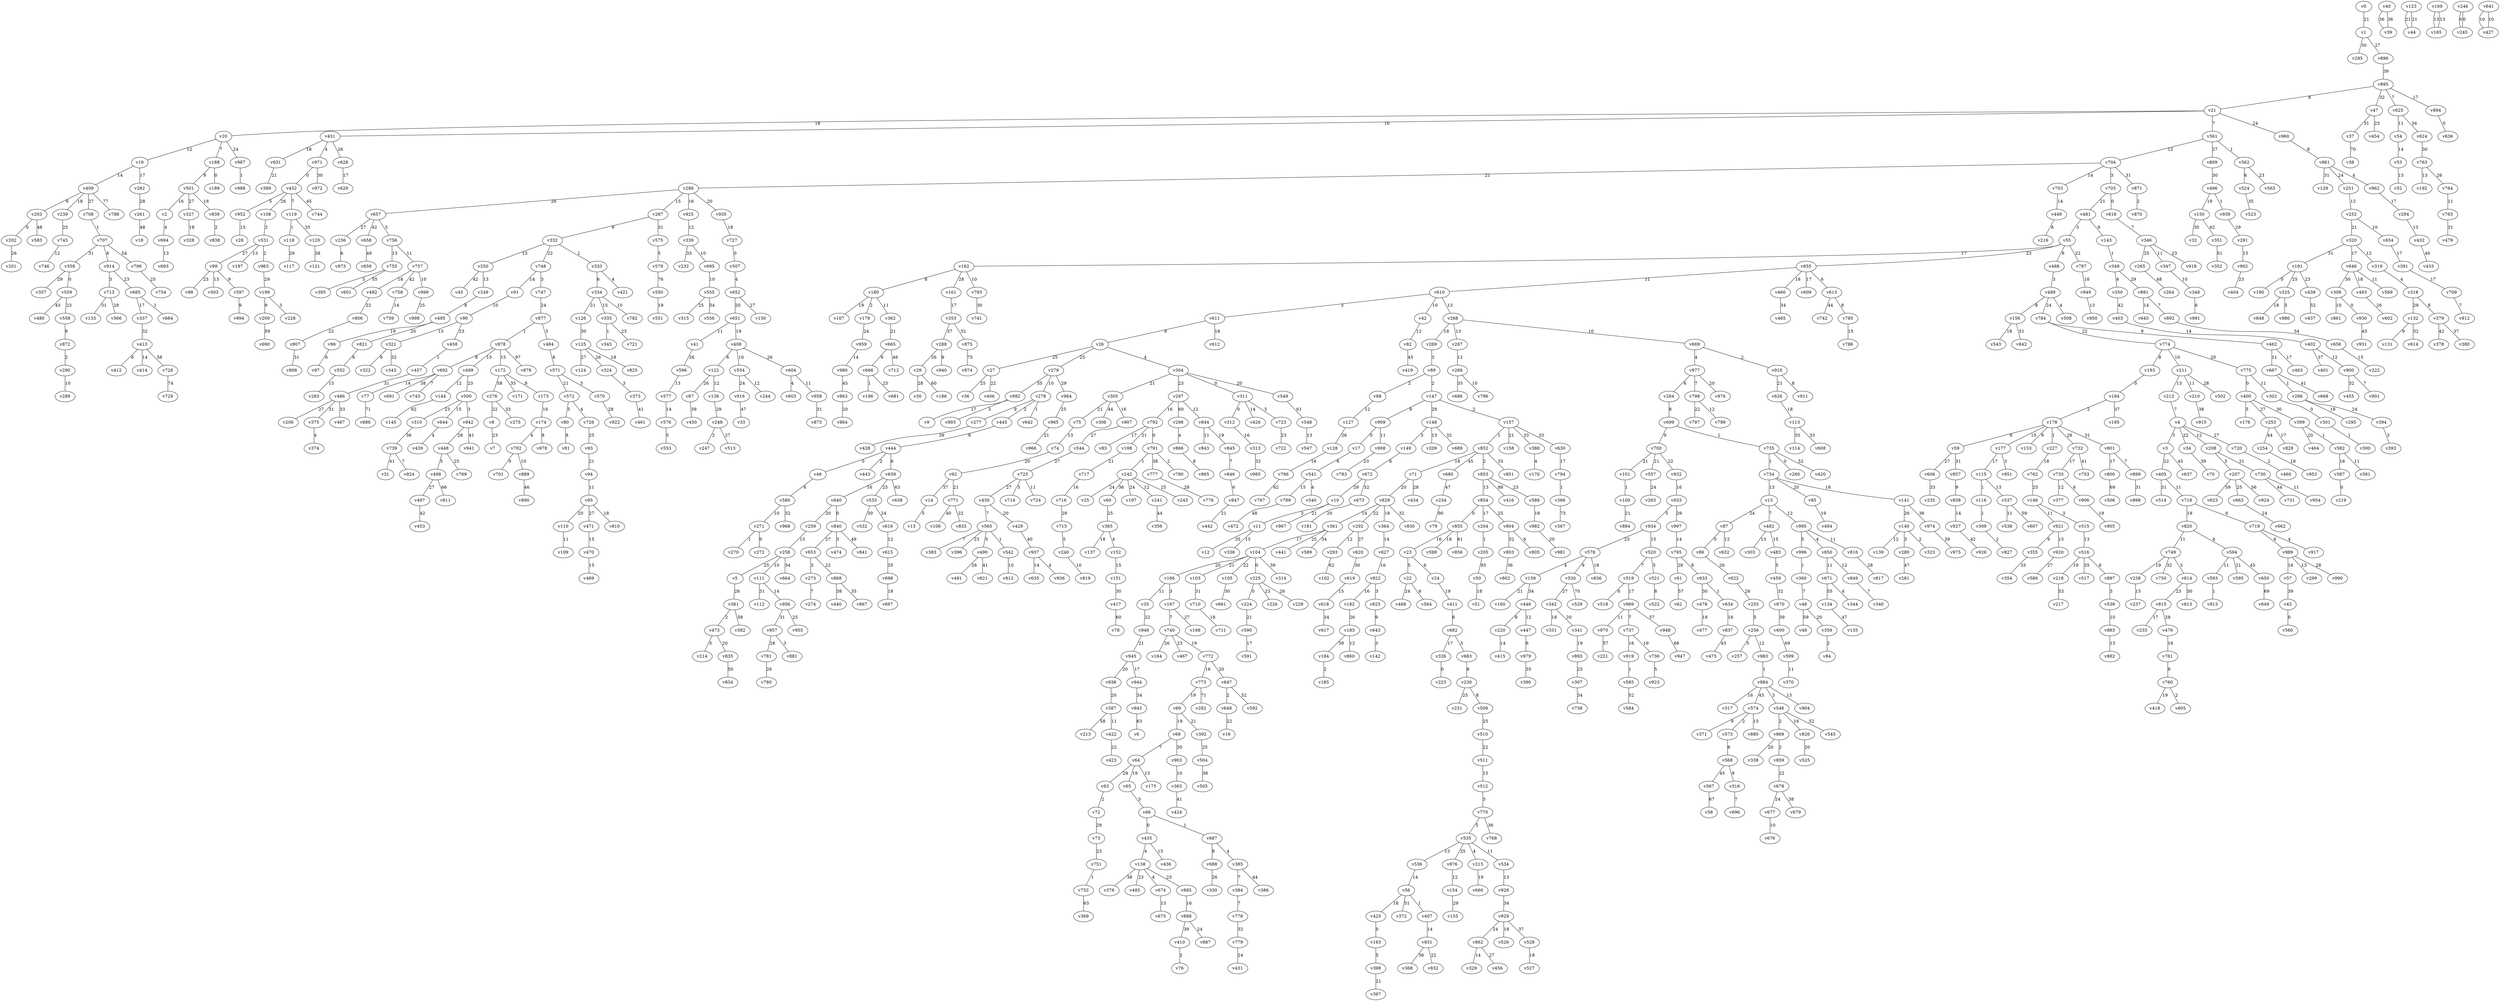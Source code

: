 graph gn1000_mst_p {
v0 -- v1 [label = "21"];
v501 -- v2 [label = "16"];
v4 -- v3 [label = "3"];
v212 -- v4 [label = "7"];
v258 -- v5 [label = "25"];
v943 -- v6 [label = "63"];
v8 -- v7 [label = "23"];
v276 -- v8 [label = "22"];
v992 -- v9 [label = "17"];
v672 -- v10 [label = "29"];
v10 -- v11 [label = "3"];
v11 -- v12 [label = "35"];
v14 -- v13 [label = "5"];
v92 -- v14 [label = "37"];
v734 -- v15 [label = "13"];
v648 -- v16 [label = "22"];
v909 -- v17 [label = "0"];
v261 -- v18 [label = "48"];
v20 -- v19 [label = "12"];
v21 -- v20 [label = "18"];
v895 -- v21 [label = "8"];
v23 -- v22 [label = "5"];
v855 -- v23 [label = "16"];
v23 -- v24 [label = "6"];
v242 -- v25 [label = "24"];
v611 -- v26 [label = "9"];
v26 -- v27 [label = "25"];
v952 -- v28 [label = "15"];
v288 -- v29 [label = "26"];
v29 -- v30 [label = "28"];
v739 -- v31 [label = "41"];
v150 -- v32 [label = "30"];
v916 -- v33 [label = "47"];
v4 -- v34 [label = "22"];
v166 -- v35 [label = "11"];
v27 -- v36 [label = "25"];
v47 -- v37 [label = "31"];
v37 -- v38 [label = "70"];
v40 -- v39 [label = "36"];
v39 -- v40 [label = "36"];
v651 -- v41 [label = "11"];
v610 -- v42 [label = "10"];
v57 -- v43 [label = "39"];
v123 -- v44 [label = "21"];
v250 -- v45 [label = "42"];
v444 -- v46 [label = "0"];
v895 -- v47 [label = "32"];
v360 -- v48 [label = "7"];
v48 -- v49 [label = "59"];
v205 -- v50 [label = "95"];
v50 -- v51 [label = "18"];
v53 -- v52 [label = "13"];
v54 -- v53 [label = "14"];
v625 -- v54 [label = "11"];
v481 -- v55 [label = "3"];
v536 -- v56 [label = "14"];
v989 -- v57 [label = "16"];
v567 -- v58 [label = "67"];
v178 -- v59 [label = "6"];
v242 -- v60 [label = "36"];
v795 -- v61 [label = "28"];
v61 -- v62 [label = "57"];
v64 -- v63 [label = "28"];
v68 -- v64 [label = "7"];
v64 -- v65 [label = "19"];
v65 -- v66 [label = "5"];
v122 -- v67 [label = "26"];
v69 -- v68 [label = "19"];
v773 -- v69 [label = "19"];
v34 -- v70 [label = "39"];
v852 -- v71 [label = "18"];
v63 -- v72 [label = "2"];
v72 -- v73 [label = "29"];
v75 -- v74 [label = "13"];
v305 -- v75 [label = "21"];
v410 -- v76 [label = "2"];
v692 -- v77 [label = "14"];
v417 -- v78 [label = "60"];
v234 -- v79 [label = "90"];
v572 -- v80 [label = "5"];
v80 -- v81 [label = "8"];
v42 -- v82 [label = "12"];
v792 -- v83 [label = "17"];
v359 -- v84 [label = "2"];
v734 -- v85 [label = "20"];
v87 -- v86 [label = "0"];
v15 -- v87 [label = "24"];
v89 -- v88 [label = "2"];
v269 -- v89 [label = "3"];
v91 -- v90 [label = "10"];
v748 -- v91 [label = "14"];
v74 -- v92 [label = "20"];
v726 -- v93 [label = "25"];
v93 -- v94 [label = "21"];
v94 -- v95 [label = "11"];
v495 -- v96 [label = "19"];
v96 -- v97 [label = "6"];
v99 -- v98 [label = "23"];
v531 -- v99 [label = "27"];
v101 -- v100 [label = "1"];
v700 -- v101 [label = "21"];
v293 -- v102 [label = "62"];
v104 -- v103 [label = "21"];
v361 -- v104 [label = "17"];
v104 -- v105 [label = "22"];
v771 -- v106 [label = "40"];
v180 -- v107 [label = "19"];
v452 -- v108 [label = "26"];
v110 -- v109 [label = "11"];
v95 -- v110 [label = "20"];
v258 -- v111 [label = "10"];
v111 -- v112 [label = "31"];
v626 -- v113 [label = "18"];
v113 -- v114 [label = "35"];
v177 -- v115 [label = "17"];
v115 -- v116 [label = "1"];
v118 -- v117 [label = "29"];
v119 -- v118 [label = "1"];
v452 -- v119 [label = "7"];
v119 -- v120 [label = "35"];
v120 -- v121 [label = "38"];
v408 -- v122 [label = "6"];
v44 -- v123 [label = "21"];
v125 -- v124 [label = "27"];
v126 -- v125 [label = "30"];
v334 -- v126 [label = "21"];
v88 -- v127 [label = "12"];
v127 -- v128 [label = "26"];
v961 -- v129 [label = "31"];
v652 -- v130 [label = "27"];
v132 -- v131 [label = "9"];
v318 -- v132 [label = "29"];
v713 -- v133 [label = "31"];
v671 -- v134 [label = "55"];
v134 -- v135 [label = "47"];
v122 -- v136 [label = "12"];
v365 -- v137 [label = "18"];
v435 -- v138 [label = "4"];
v140 -- v139 [label = "12"];
v141 -- v140 [label = "26"];
v734 -- v141 [label = "18"];
v643 -- v142 [label = "3"];
v481 -- v143 [label = "9"];
v499 -- v144 [label = "12"];
v144 -- v145 [label = "62"];
v762 -- v146 [label = "25"];
v89 -- v147 [label = "2"];
v147 -- v148 [label = "29"];
v148 -- v149 [label = "3"];
v496 -- v150 [label = "19"];
v152 -- v151 [label = "15"];
v365 -- v152 [label = "4"];
v178 -- v153 [label = "9"];
v876 -- v154 [label = "12"];
v154 -- v155 [label = "29"];
v489 -- v156 [label = "8"];
v147 -- v157 [label = "2"];
v157 -- v158 [label = "21"];
v578 -- v159 [label = "4"];
v159 -- v160 [label = "21"];
v162 -- v161 [label = "28"];
v55 -- v162 [label = "17"];
v425 -- v163 [label = "0"];
v740 -- v164 [label = "26"];
v169 -- v165 [label = "13"];
v104 -- v166 [label = "20"];
v166 -- v167 [label = "3"];
v167 -- v168 [label = "27"];
v165 -- v169 [label = "13"];
v388 -- v170 [label = "4"];
v172 -- v171 [label = "35"];
v878 -- v172 [label = "15"];
v172 -- v173 [label = "8"];
v173 -- v174 [label = "16"];
v64 -- v175 [label = "13"];
v400 -- v176 [label = "5"];
v178 -- v177 [label = "15"];
v194 -- v178 [label = "2"];
v180 -- v179 [label = "2"];
v162 -- v180 [label = "8"];
v673 -- v181 [label = "20"];
v822 -- v182 [label = "16"];
v182 -- v183 [label = "26"];
v183 -- v184 [label = "39"];
v184 -- v185 [label = "2"];
v29 -- v186 [label = "60"];
v531 -- v187 [label = "13"];
v20 -- v188 [label = "7"];
v188 -- v189 [label = "0"];
v191 -- v190 [label = "0"];
v320 -- v191 [label = "31"];
v763 -- v192 [label = "13"];
v774 -- v193 [label = "8"];
v193 -- v194 [label = "0"];
v194 -- v195 [label = "37"];
v666 -- v196 [label = "1"];
v242 -- v197 [label = "24"];
v792 -- v198 [label = "21"];
v963 -- v199 [label = "29"];
v199 -- v200 [label = "9"];
v202 -- v201 [label = "26"];
v203 -- v202 [label = "0"];
v409 -- v203 [label = "6"];
v854 -- v204 [label = "17"];
v204 -- v205 [label = "1"];
v486 -- v206 [label = "27"];
v208 -- v207 [label = "5"];
v4 -- v208 [label = "12"];
v148 -- v209 [label = "13"];
v211 -- v210 [label = "11"];
v774 -- v211 [label = "10"];
v211 -- v212 [label = "13"];
v387 -- v213 [label = "58"];
v473 -- v214 [label = "3"];
v535 -- v215 [label = "4"];
v449 -- v216 [label = "8"];
v218 -- v217 [label = "53"];
v516 -- v218 [label = "19"];
v587 -- v219 [label = "0"];
v446 -- v220 [label = "8"];
v970 -- v221 [label = "57"];
v656 -- v222 [label = "15"];
v326 -- v223 [label = "0"];
v225 -- v224 [label = "0"];
v104 -- v225 [label = "0"];
v225 -- v226 [label = "23"];
v178 -- v227 [label = "1"];
v199 -- v228 [label = "3"];
v225 -- v229 [label = "26"];
v683 -- v230 [label = "8"];
v230 -- v231 [label = "25"];
v339 -- v232 [label = "33"];
v815 -- v233 [label = "17"];
v680 -- v234 [label = "47"];
v606 -- v235 [label = "33"];
v657 -- v236 [label = "27"];
v238 -- v237 [label = "15"];
v749 -- v238 [label = "19"];
v409 -- v239 [label = "18"];
v715 -- v240 [label = "5"];
v242 -- v241 [label = "12"];
v791 -- v242 [label = "1"];
v242 -- v243 [label = "25"];
v554 -- v244 [label = "12"];
v246 -- v245 [label = "0"];
v245 -- v246 [label = "0"];
v248 -- v247 [label = "2"];
v136 -- v248 [label = "29"];
v250 -- v249 [label = "13"];
v332 -- v250 [label = "13"];
v961 -- v251 [label = "24"];
v251 -- v252 [label = "12"];
v400 -- v253 [label = "27"];
v253 -- v254 [label = "44"];
v622 -- v255 [label = "26"];
v255 -- v256 [label = "5"];
v256 -- v257 [label = "5"];
v259 -- v258 [label = "15"];
v640 -- v259 [label = "20"];
v735 -- v260 [label = "0"];
v262 -- v261 [label = "28"];
v19 -- v262 [label = "17"];
v557 -- v263 [label = "24"];
v265 -- v264 [label = "48"];
v346 -- v265 [label = "25"];
v267 -- v266 [label = "12"];
v268 -- v267 [label = "13"];
v610 -- v268 [label = "13"];
v268 -- v269 [label = "18"];
v271 -- v270 [label = "1"];
v580 -- v271 [label = "10"];
v271 -- v272 [label = "9"];
v653 -- v273 [label = "3"];
v273 -- v274 [label = "7"];
v276 -- v275 [label = "33"];
v172 -- v276 [label = "58"];
v278 -- v277 [label = "9"];
v279 -- v278 [label = "10"];
v26 -- v279 [label = "25"];
v140 -- v280 [label = "3"];
v280 -- v281 [label = "47"];
v773 -- v282 [label = "71"];
v552 -- v283 [label = "15"];
v977 -- v284 [label = "6"];
v1 -- v285 [label = "30"];
v704 -- v286 [label = "21"];
v286 -- v287 [label = "15"];
v353 -- v288 [label = "37"];
v290 -- v289 [label = "10"];
v872 -- v290 [label = "2"];
v939 -- v291 [label = "29"];
v829 -- v292 [label = "22"];
v292 -- v293 [label = "12"];
v962 -- v294 [label = "17"];
v296 -- v295 [label = "18"];
v667 -- v296 [label = "1"];
v304 -- v297 [label = "23"];
v297 -- v298 [label = "60"];
v989 -- v299 [label = "13"];
v301 -- v300 [label = "1"];
v302 -- v301 [label = "0"];
v775 -- v302 [label = "11"];
v482 -- v303 [label = "13"];
v26 -- v304 [label = "4"];
v304 -- v305 [label = "21"];
v305 -- v306 [label = "44"];
v893 -- v307 [label = "25"];
v646 -- v308 [label = "30"];
v116 -- v309 [label = "1"];
v500 -- v310 [label = "23"];
v304 -- v311 [label = "0"];
v311 -- v312 [label = "0"];
v312 -- v313 [label = "16"];
v104 -- v314 [label = "39"];
v555 -- v315 [label = "25"];
v568 -- v316 [label = "9"];
v984 -- v317 [label = "16"];
v319 -- v318 [label = "4"];
v320 -- v319 [label = "12"];
v252 -- v320 [label = "21"];
v90 -- v321 [label = "13"];
v321 -- v322 [label = "6"];
v140 -- v323 [label = "2"];
v125 -- v324 [label = "26"];
v191 -- v325 [label = "25"];
v682 -- v326 [label = "17"];
v501 -- v327 [label = "27"];
v327 -- v328 [label = "18"];
v862 -- v329 [label = "14"];
v688 -- v330 [label = "26"];
v342 -- v331 [label = "18"];
v287 -- v332 [label = "9"];
v332 -- v333 [label = "1"];
v333 -- v334 [label = "6"];
v334 -- v335 [label = "15"];
v11 -- v336 [label = "15"];
v685 -- v337 [label = "17"];
v869 -- v338 [label = "20"];
v925 -- v339 [label = "12"];
v849 -- v340 [label = "7"];
v342 -- v341 [label = "20"];
v530 -- v342 [label = "27"];
v321 -- v343 [label = "32"];
v671 -- v344 [label = "4"];
v335 -- v345 [label = "1"];
v818 -- v346 [label = "7"];
v346 -- v347 [label = "11"];
v347 -- v348 [label = "10"];
v143 -- v349 [label = "1"];
v349 -- v350 [label = "6"];
v150 -- v351 [label = "62"];
v351 -- v352 [label = "51"];
v161 -- v353 [label = "17"];
v355 -- v354 [label = "33"];
v921 -- v355 [label = "9"];
v241 -- v356 [label = "44"];
v358 -- v357 [label = "29"];
v707 -- v358 [label = "31"];
v48 -- v359 [label = "20"];
v996 -- v360 [label = "1"];
v829 -- v361 [label = "14"];
v180 -- v362 [label = "11"];
v903 -- v363 [label = "10"];
v829 -- v364 [label = "18"];
v60 -- v365 [label = "25"];
v794 -- v366 [label = "1"];
v366 -- v367 [label = "73"];
v831 -- v368 [label = "36"];
v752 -- v369 [label = "63"];
v599 -- v370 [label = "11"];
v574 -- v371 [label = "9"];
v56 -- v372 [label = "51"];
v324 -- v373 [label = "3"];
v375 -- v374 [label = "4"];
v486 -- v375 [label = "31"];
v138 -- v376 [label = "38"];
v733 -- v377 [label = "12"];
v379 -- v378 [label = "42"];
v318 -- v379 [label = "8"];
v379 -- v380 [label = "37"];
v5 -- v381 [label = "26"];
v381 -- v382 [label = "58"];
v565 -- v383 [label = "7"];
v385 -- v384 [label = "7"];
v687 -- v385 [label = "4"];
v385 -- v386 [label = "44"];
v938 -- v387 [label = "20"];
v157 -- v388 [label = "33"];
v631 -- v389 [label = "21"];
v979 -- v390 [label = "35"];
v654 -- v391 [label = "17"];
v69 -- v392 [label = "21"];
v394 -- v393 [label = "3"];
v296 -- v394 [label = "24"];
v755 -- v395 [label = "5"];
v565 -- v396 [label = "23"];
v398 -- v397 [label = "21"];
v163 -- v398 [label = "5"];
v400 -- v399 [label = "30"];
v775 -- v400 [label = "0"];
v402 -- v401 [label = "37"];
v403 -- v402 [label = "14"];
v350 -- v403 [label = "42"];
v902 -- v404 [label = "23"];
v3 -- v405 [label = "22"];
v27 -- v406 [label = "22"];
v56 -- v407 [label = "1"];
v651 -- v408 [label = "19"];
v19 -- v409 [label = "14"];
v888 -- v410 [label = "39"];
v24 -- v411 [label = "19"];
v413 -- v412 [label = "6"];
v337 -- v413 [label = "32"];
v413 -- v414 [label = "14"];
v220 -- v415 [label = "14"];
v853 -- v416 [label = "88"];
v151 -- v417 [label = "30"];
v760 -- v418 [label = "19"];
v82 -- v419 [label = "45"];
v735 -- v420 [label = "52"];
v333 -- v421 [label = "4"];
v387 -- v422 [label = "11"];
v422 -- v423 [label = "22"];
v363 -- v424 [label = "41"];
v56 -- v425 [label = "18"];
v311 -- v426 [label = "14"];
v641 -- v427 [label = "10"];
v277 -- v428 [label = "39"];
v430 -- v429 [label = "20"];
v725 -- v430 [label = "27"];
v779 -- v431 [label = "24"];
v294 -- v432 [label = "13"];
v432 -- v433 [label = "40"];
v71 -- v434 [label = "28"];
v66 -- v435 [label = "0"];
v435 -- v436 [label = "15"];
v438 -- v437 [label = "52"];
v191 -- v438 [label = "23"];
v644 -- v439 [label = "4"];
v868 -- v440 [label = "38"];
v361 -- v441 [label = "25"];
v847 -- v442 [label = "21"];
v444 -- v443 [label = "2"];
v445 -- v444 [label = "6"];
v278 -- v445 [label = "2"];
v159 -- v446 [label = "34"];
v446 -- v447 [label = "12"];
v942 -- v448 [label = "28"];
v703 -- v449 [label = "14"];
v67 -- v450 [label = "39"];
v21 -- v451 [label = "16"];
v971 -- v452 [label = "0"];
v497 -- v453 [label = "42"];
v47 -- v454 [label = "23"];
v900 -- v455 [label = "32"];
v862 -- v456 [label = "27"];
v458 -- v457 [label = "1"];
v90 -- v458 [label = "23"];
v483 -- v459 [label = "5"];
v720 -- v460 [label = "2"];
v373 -- v461 [label = "41"];
v784 -- v462 [label = "9"];
v462 -- v463 [label = "17"];
v399 -- v464 [label = "20"];
v466 -- v465 [label = "34"];
v655 -- v466 [label = "18"];
v740 -- v467 [label = "23"];
v22 -- v468 [label = "24"];
v470 -- v469 [label = "15"];
v471 -- v470 [label = "15"];
v95 -- v471 [label = "27"];
v789 -- v472 [label = "48"];
v381 -- v473 [label = "2"];
v840 -- v474 [label = "3"];
v837 -- v475 [label = "43"];
v815 -- v476 [label = "28"];
v478 -- v477 [label = "18"];
v633 -- v478 [label = "30"];
v765 -- v479 [label = "31"];
v559 -- v480 [label = "43"];
v705 -- v481 [label = "21"];
v15 -- v482 [label = "7"];
v482 -- v483 [label = "15"];
v877 -- v484 [label = "3"];
v138 -- v485 [label = "23"];
v457 -- v486 [label = "31"];
v486 -- v487 [label = "33"];
v55 -- v488 [label = "8"];
v488 -- v489 [label = "3"];
v565 -- v490 [label = "5"];
v490 -- v491 [label = "26"];
v757 -- v492 [label = "18"];
v646 -- v493 [label = "18"];
v85 -- v494 [label = "19"];
v249 -- v495 [label = "8"];
v809 -- v496 [label = "30"];
v498 -- v497 [label = "27"];
v448 -- v498 [label = "5"];
v878 -- v499 [label = "15"];
v499 -- v500 [label = "23"];
v188 -- v501 [label = "9"];
v211 -- v502 [label = "28"];
v99 -- v503 [label = "13"];
v392 -- v504 [label = "25"];
v504 -- v505 [label = "38"];
v800 -- v506 [label = "69"];
v727 -- v507 [label = "0"];
v489 -- v508 [label = "4"];
v230 -- v509 [label = "8"];
v509 -- v510 [label = "25"];
v510 -- v511 [label = "22"];
v511 -- v512 [label = "15"];
v248 -- v513 [label = "27"];
v405 -- v514 [label = "31"];
v146 -- v515 [label = "3"];
v515 -- v516 [label = "13"];
v516 -- v517 [label = "35"];
v519 -- v518 [label = "6"];
v520 -- v519 [label = "7"];
v934 -- v520 [label = "15"];
v520 -- v521 [label = "5"];
v521 -- v522 [label = "8"];
v524 -- v523 [label = "35"];
v562 -- v524 [label = "6"];
v826 -- v525 [label = "20"];
v929 -- v526 [label = "18"];
v528 -- v527 [label = "18"];
v929 -- v528 [label = "37"];
v530 -- v529 [label = "70"];
v578 -- v530 [label = "9"];
v108 -- v531 [label = "2"];
v533 -- v532 [label = "30"];
v639 -- v533 [label = "25"];
v535 -- v534 [label = "11"];
v770 -- v535 [label = "5"];
v535 -- v536 [label = "13"];
v115 -- v537 [label = "13"];
v537 -- v538 [label = "11"];
v897 -- v539 [label = "3"];
v541 -- v540 [label = "4"];
v17 -- v541 [label = "6"];
v565 -- v542 [label = "1"];
v156 -- v543 [label = "18"];
v907 -- v544 [label = "27"];
v546 -- v545 [label = "52"];
v984 -- v546 [label = "3"];
v548 -- v547 [label = "13"];
v549 -- v548 [label = "61"];
v304 -- v549 [label = "20"];
v579 -- v550 [label = "76"];
v550 -- v551 [label = "19"];
v821 -- v552 [label = "6"];
v576 -- v553 [label = "5"];
v408 -- v554 [label = "10"];
v695 -- v555 [label = "10"];
v555 -- v556 [label = "54"];
v700 -- v557 [label = "21"];
v559 -- v558 [label = "23"];
v358 -- v559 [label = "0"];
v43 -- v560 [label = "0"];
v21 -- v561 [label = "7"];
v561 -- v562 [label = "1"];
v562 -- v563 [label = "23"];
v22 -- v564 [label = "6"];
v430 -- v565 [label = "7"];
v713 -- v566 [label = "29"];
v568 -- v567 [label = "45"];
v573 -- v568 [label = "6"];
v646 -- v569 [label = "11"];
v571 -- v570 [label = "5"];
v484 -- v571 [label = "8"];
v571 -- v572 [label = "21"];
v574 -- v573 [label = "2"];
v984 -- v574 [label = "43"];
v287 -- v575 [label = "31"];
v577 -- v576 [label = "14"];
v596 -- v577 [label = "13"];
v934 -- v578 [label = "23"];
v575 -- v579 [label = "5"];
v46 -- v580 [label = "6"];
v582 -- v581 [label = "11"];
v399 -- v582 [label = "1"];
v203 -- v583 [label = "48"];
v585 -- v584 [label = "52"];
v919 -- v585 [label = "1"];
v920 -- v586 [label = "27"];
v582 -- v587 [label = "16"];
v853 -- v588 [label = "23"];
v361 -- v589 [label = "34"];
v224 -- v590 [label = "21"];
v590 -- v591 [label = "17"];
v647 -- v592 [label = "52"];
v594 -- v593 [label = "11"];
v820 -- v594 [label = "4"];
v594 -- v595 [label = "21"];
v41 -- v596 [label = "26"];
v99 -- v597 [label = "9"];
v855 -- v598 [label = "18"];
v600 -- v599 [label = "69"];
v670 -- v600 [label = "39"];
v755 -- v601 [label = "55"];
v493 -- v602 [label = "26"];
v604 -- v603 [label = "4"];
v408 -- v604 [label = "26"];
v760 -- v605 [label = "2"];
v59 -- v606 [label = "27"];
v537 -- v607 [label = "59"];
v113 -- v608 [label = "33"];
v655 -- v609 [label = "17"];
v655 -- v610 [label = "11"];
v610 -- v611 [label = "3"];
v611 -- v612 [label = "18"];
v655 -- v613 [label = "6"];
v132 -- v614 [label = "32"];
v616 -- v615 [label = "12"];
v533 -- v616 [label = "24"];
v618 -- v617 [label = "34"];
v619 -- v618 [label = "15"];
v620 -- v619 [label = "30"];
v292 -- v620 [label = "27"];
v490 -- v621 [label = "41"];
v86 -- v622 [label = "26"];
v207 -- v623 [label = "59"];
v625 -- v624 [label = "34"];
v895 -- v625 [label = "7"];
v910 -- v626 [label = "21"];
v364 -- v627 [label = "14"];
v451 -- v628 [label = "26"];
v628 -- v629 [label = "17"];
v157 -- v630 [label = "33"];
v451 -- v631 [label = "18"];
v87 -- v632 [label = "12"];
v795 -- v633 [label = "8"];
v633 -- v634 [label = "1"];
v937 -- v635 [label = "14"];
v894 -- v636 [label = "0"];
v3 -- v637 [label = "45"];
v639 -- v638 [label = "63"];
v444 -- v639 [label = "6"];
v639 -- v640 [label = "16"];
v427 -- v641 [label = "10"];
v278 -- v642 [label = "1"];
v823 -- v643 [label = "9"];
v500 -- v644 [label = "15"];
v891 -- v645 [label = "14"];
v320 -- v646 [label = "17"];
v772 -- v647 [label = "20"];
v647 -- v648 [label = "2"];
v650 -- v649 [label = "69"];
v594 -- v650 [label = "45"];
v652 -- v651 [label = "20"];
v507 -- v652 [label = "4"];
v840 -- v653 [label = "27"];
v252 -- v654 [label = "10"];
v55 -- v655 [label = "23"];
v892 -- v656 [label = "34"];
v286 -- v657 [label = "26"];
v657 -- v658 [label = "42"];
v658 -- v659 [label = "49"];
v215 -- v660 [label = "19"];
v105 -- v661 [label = "30"];
v663 -- v662 [label = "24"];
v207 -- v663 [label = "25"];
v258 -- v664 [label = "34"];
v362 -- v665 [label = "21"];
v665 -- v666 [label = "9"];
v462 -- v667 [label = "11"];
v667 -- v668 [label = "41"];
v268 -- v669 [label = "10"];
v459 -- v670 [label = "32"];
v850 -- v671 [label = "11"];
v149 -- v672 [label = "6"];
v672 -- v673 [label = "32"];
v138 -- v674 [label = "4"];
v674 -- v675 [label = "13"];
v677 -- v676 [label = "10"];
v678 -- v677 [label = "24"];
v859 -- v678 [label = "22"];
v678 -- v679 [label = "38"];
v852 -- v680 [label = "45"];
v666 -- v681 [label = "25"];
v411 -- v682 [label = "6"];
v682 -- v683 [label = "5"];
v685 -- v684 [label = "1"];
v914 -- v685 [label = "23"];
v266 -- v686 [label = "35"];
v66 -- v687 [label = "1"];
v687 -- v688 [label = "8"];
v148 -- v689 [label = "32"];
v200 -- v690 [label = "59"];
v692 -- v691 [label = "38"];
v878 -- v692 [label = "8"];
v694 -- v693 [label = "13"];
v2 -- v694 [label = "4"];
v339 -- v695 [label = "10"];
v316 -- v696 [label = "7"];
v698 -- v697 [label = "18"];
v615 -- v698 [label = "35"];
v284 -- v699 [label = "8"];
v699 -- v700 [label = "9"];
v702 -- v701 [label = "0"];
v174 -- v702 [label = "4"];
v704 -- v703 [label = "14"];
v561 -- v704 [label = "12"];
v704 -- v705 [label = "3"];
v707 -- v706 [label = "54"];
v708 -- v707 [label = "1"];
v409 -- v708 [label = "27"];
v391 -- v709 [label = "17"];
v103 -- v710 [label = "31"];
v710 -- v711 [label = "18"];
v665 -- v712 [label = "46"];
v914 -- v713 [label = "3"];
v725 -- v714 [label = "5"];
v716 -- v715 [label = "29"];
v717 -- v716 [label = "16"];
v198 -- v717 [label = "21"];
v405 -- v718 [label = "11"];
v718 -- v719 [label = "6"];
v4 -- v720 [label = "27"];
v335 -- v721 [label = "23"];
v723 -- v722 [label = "23"];
v311 -- v723 [label = "5"];
v725 -- v724 [label = "11"];
v544 -- v725 [label = "27"];
v572 -- v726 [label = "4"];
v935 -- v727 [label = "18"];
v413 -- v728 [label = "58"];
v728 -- v729 [label = "74"];
v208 -- v730 [label = "31"];
v730 -- v731 [label = "44"];
v178 -- v732 [label = "28"];
v732 -- v733 [label = "17"];
v735 -- v734 [label = "1"];
v699 -- v735 [label = "1"];
v737 -- v736 [label = "19"];
v969 -- v737 [label = "7"];
v307 -- v738 [label = "34"];
v310 -- v739 [label = "36"];
v167 -- v740 [label = "7"];
v793 -- v741 [label = "30"];
v613 -- v742 [label = "44"];
v692 -- v743 [label = "7"];
v452 -- v744 [label = "45"];
v239 -- v745 [label = "25"];
v745 -- v746 [label = "12"];
v748 -- v747 [label = "3"];
v332 -- v748 [label = "22"];
v820 -- v749 [label = "11"];
v749 -- v750 [label = "32"];
v73 -- v751 [label = "23"];
v751 -- v752 [label = "1"];
v732 -- v753 [label = "41"];
v706 -- v754 [label = "25"];
v756 -- v755 [label = "13"];
v657 -- v756 [label = "5"];
v756 -- v757 [label = "11"];
v757 -- v758 [label = "42"];
v758 -- v759 [label = "14"];
v761 -- v760 [label = "9"];
v476 -- v761 [label = "16"];
v227 -- v762 [label = "18"];
v624 -- v763 [label = "30"];
v763 -- v764 [label = "26"];
v764 -- v765 [label = "11"];
v128 -- v766 [label = "16"];
v766 -- v767 [label = "62"];
v770 -- v768 [label = "36"];
v448 -- v769 [label = "25"];
v512 -- v770 [label = "3"];
v92 -- v771 [label = "21"];
v740 -- v772 [label = "19"];
v772 -- v773 [label = "16"];
v784 -- v774 [label = "22"];
v774 -- v775 [label = "20"];
v777 -- v776 [label = "28"];
v791 -- v777 [label = "38"];
v384 -- v778 [label = "7"];
v778 -- v779 [label = "32"];
v781 -- v780 [label = "26"];
v957 -- v781 [label = "28"];
v334 -- v782 [label = "10"];
v908 -- v783 [label = "23"];
v489 -- v784 [label = "24"];
v613 -- v785 [label = "8"];
v785 -- v786 [label = "15"];
v55 -- v787 [label = "22"];
v409 -- v788 [label = "77"];
v541 -- v789 [label = "15"];
v791 -- v790 [label = "2"];
v792 -- v791 [label = "0"];
v297 -- v792 [label = "16"];
v162 -- v793 [label = "10"];
v630 -- v794 [label = "17"];
v997 -- v795 [label = "14"];
v266 -- v796 [label = "10"];
v798 -- v797 [label = "22"];
v977 -- v798 [label = "7"];
v798 -- v799 [label = "12"];
v801 -- v800 [label = "17"];
v178 -- v801 [label = "31"];
v803 -- v802 [label = "36"];
v804 -- v803 [label = "32"];
v854 -- v804 [label = "25"];
v804 -- v805 [label = "6"];
v492 -- v806 [label = "22"];
v806 -- v807 [label = "23"];
v807 -- v808 [label = "31"];
v561 -- v809 [label = "27"];
v95 -- v810 [label = "18"];
v498 -- v811 [label = "66"];
v542 -- v812 [label = "10"];
v814 -- v813 [label = "30"];
v749 -- v814 [label = "3"];
v814 -- v815 [label = "23"];
v995 -- v816 [label = "11"];
v816 -- v817 [label = "28"];
v705 -- v818 [label = "0"];
v240 -- v819 [label = "10"];
v718 -- v820 [label = "19"];
v495 -- v821 [label = "20"];
v627 -- v822 [label = "16"];
v822 -- v823 [label = "3"];
v739 -- v824 [label = "7"];
v125 -- v825 [label = "18"];
v546 -- v826 [label = "16"];
v309 -- v827 [label = "2"];
v253 -- v828 [label = "17"];
v71 -- v829 [label = "20"];
v829 -- v830 [label = "32"];
v407 -- v831 [label = "14"];
v831 -- v832 [label = "22"];
v771 -- v833 [label = "22"];
v835 -- v834 [label = "50"];
v473 -- v835 [label = "20"];
v578 -- v836 [label = "18"];
v634 -- v837 [label = "16"];
v839 -- v838 [label = "2"];
v501 -- v839 [label = "18"];
v640 -- v840 [label = "0"];
v840 -- v841 [label = "49"];
v156 -- v842 [label = "51"];
v844 -- v843 [label = "11"];
v297 -- v844 [label = "12"];
v844 -- v845 [label = "19"];
v845 -- v846 [label = "7"];
v846 -- v847 [label = "6"];
v325 -- v848 [label = "18"];
v850 -- v849 [label = "12"];
v995 -- v850 [label = "4"];
v852 -- v851 [label = "33"];
v157 -- v852 [label = "1"];
v852 -- v853 [label = "2"];
v853 -- v854 [label = "13"];
v854 -- v855 [label = "0"];
v855 -- v856 [label = "61"];
v59 -- v857 [label = "31"];
v857 -- v858 [label = "9"];
v869 -- v859 [label = "2"];
v183 -- v860 [label = "12"];
v308 -- v861 [label = "10"];
v929 -- v862 [label = "24"];
v980 -- v863 [label = "45"];
v863 -- v864 [label = "20"];
v866 -- v865 [label = "8"];
v298 -- v866 [label = "4"];
v868 -- v867 [label = "35"];
v653 -- v868 [label = "22"];
v546 -- v869 [label = "2"];
v871 -- v870 [label = "2"];
v704 -- v871 [label = "31"];
v558 -- v872 [label = "9"];
v958 -- v873 [label = "31"];
v875 -- v874 [label = "75"];
v353 -- v875 [label = "32"];
v535 -- v876 [label = "25"];
v747 -- v877 [label = "24"];
v877 -- v878 [label = "1"];
v878 -- v879 [label = "97"];
v574 -- v880 [label = "15"];
v957 -- v881 [label = "3"];
v883 -- v882 [label = "13"];
v539 -- v883 [label = "10"];
v100 -- v884 [label = "21"];
v138 -- v885 [label = "23"];
v77 -- v886 [label = "71"];
v888 -- v887 [label = "24"];
v885 -- v888 [label = "16"];
v702 -- v889 [label = "10"];
v889 -- v890 [label = "46"];
v349 -- v891 [label = "29"];
v891 -- v892 [label = "7"];
v341 -- v893 [label = "19"];
v895 -- v894 [label = "17"];
v896 -- v895 [label = "39"];
v1 -- v896 [label = "27"];
v516 -- v897 [label = "6"];
v899 -- v898 [label = "31"];
v801 -- v899 [label = "7"];
v402 -- v900 [label = "12"];
v900 -- v901 [label = "7"];
v291 -- v902 [label = "15"];
v68 -- v903 [label = "30"];
v984 -- v904 [label = "13"];
v906 -- v905 [label = "19"];
v733 -- v906 [label = "6"];
v305 -- v907 [label = "16"];
v909 -- v908 [label = "11"];
v147 -- v909 [label = "9"];
v669 -- v910 [label = "2"];
v910 -- v911 [label = "8"];
v709 -- v912 [label = "7"];
v593 -- v913 [label = "1"];
v707 -- v914 [label = "8"];
v210 -- v915 [label = "38"];
v554 -- v916 [label = "24"];
v719 -- v917 [label = "4"];
v346 -- v918 [label = "23"];
v737 -- v919 [label = "16"];
v921 -- v920 [label = "15"];
v146 -- v921 [label = "11"];
v570 -- v922 [label = "28"];
v736 -- v923 [label = "5"];
v207 -- v924 [label = "56"];
v286 -- v925 [label = "16"];
v927 -- v926 [label = "42"];
v858 -- v927 [label = "14"];
v534 -- v928 [label = "13"];
v928 -- v929 [label = "34"];
v308 -- v930 [label = "0"];
v930 -- v931 [label = "45"];
v700 -- v932 [label = "22"];
v932 -- v933 [label = "16"];
v933 -- v934 [label = "5"];
v286 -- v935 [label = "20"];
v937 -- v936 [label = "4"];
v429 -- v937 [label = "40"];
v945 -- v938 [label = "20"];
v496 -- v939 [label = "1"];
v288 -- v940 [label = "9"];
v942 -- v941 [label = "41"];
v500 -- v942 [label = "3"];
v944 -- v943 [label = "34"];
v945 -- v944 [label = "17"];
v946 -- v945 [label = "21"];
v35 -- v946 [label = "22"];
v948 -- v947 [label = "68"];
v969 -- v948 [label = "57"];
v787 -- v949 [label = "18"];
v949 -- v950 [label = "13"];
v177 -- v951 [label = "3"];
v452 -- v952 [label = "5"];
v254 -- v953 [label = "18"];
v730 -- v954 [label = "11"];
v956 -- v955 [label = "25"];
v111 -- v956 [label = "14"];
v956 -- v957 [label = "31"];
v604 -- v958 [label = "11"];
v179 -- v959 [label = "24"];
v21 -- v960 [label = "24"];
v960 -- v961 [label = "8"];
v961 -- v962 [label = "4"];
v531 -- v963 [label = "2"];
v279 -- v964 [label = "29"];
v964 -- v965 [label = "25"];
v965 -- v966 [label = "21"];
v10 -- v967 [label = "21"];
v580 -- v968 [label = "32"];
v519 -- v969 [label = "17"];
v969 -- v970 [label = "11"];
v451 -- v971 [label = "4"];
v971 -- v972 [label = "30"];
v236 -- v973 [label = "6"];
v141 -- v974 [label = "36"];
v974 -- v975 [label = "39"];
v977 -- v976 [label = "20"];
v669 -- v977 [label = "4"];
v174 -- v978 [label = "8"];
v447 -- v979 [label = "6"];
v959 -- v980 [label = "14"];
v982 -- v981 [label = "20"];
v588 -- v982 [label = "18"];
v256 -- v983 [label = "12"];
v983 -- v984 [label = "1"];
v313 -- v985 [label = "32"];
v325 -- v986 [label = "5"];
v20 -- v987 [label = "24"];
v987 -- v988 [label = "1"];
v719 -- v989 [label = "6"];
v989 -- v990 [label = "28"];
v348 -- v991 [label = "6"];
v279 -- v992 [label = "35"];
v992 -- v993 [label = "3"];
v597 -- v994 [label = "9"];
v15 -- v995 [label = "12"];
v995 -- v996 [label = "5"];
v933 -- v997 [label = "29"];
v999 -- v998 [label = "25"];
v757 -- v999 [label = "10"];
}
// vertices = 1000
// edges = 999
// total_weight = 19948
// runtime = 112.007sec
// memory = 16.0078MB
